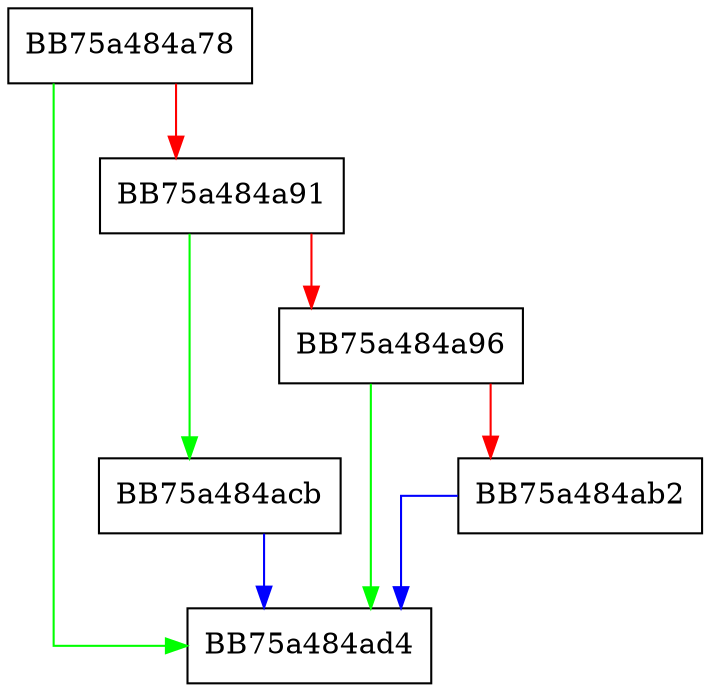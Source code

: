 digraph _Reset_move {
  node [shape="box"];
  graph [splines=ortho];
  BB75a484a78 -> BB75a484ad4 [color="green"];
  BB75a484a78 -> BB75a484a91 [color="red"];
  BB75a484a91 -> BB75a484acb [color="green"];
  BB75a484a91 -> BB75a484a96 [color="red"];
  BB75a484a96 -> BB75a484ad4 [color="green"];
  BB75a484a96 -> BB75a484ab2 [color="red"];
  BB75a484ab2 -> BB75a484ad4 [color="blue"];
  BB75a484acb -> BB75a484ad4 [color="blue"];
}